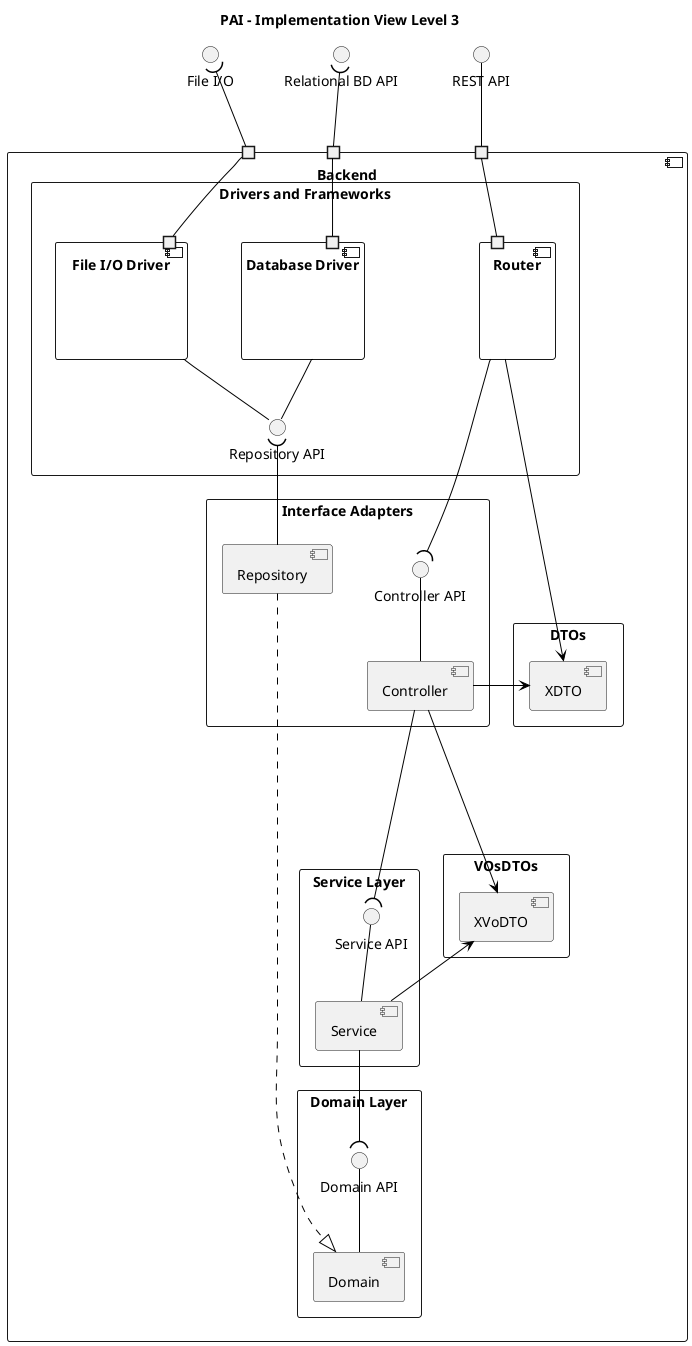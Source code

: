 @startuml

skinparam ArrowColor black
skinparam defaultTextAlignment center

title "PAI - Implementation View Level 3"

interface "REST API" as RESTAPI
interface "File I/O" as FileIO
interface "Relational BD API" as BDAPI

component "Backend" {
    portin " " as pRest
    portin " " as pFileIO
    portin " " as pBD

    ' ===== Drivers and Frameworks =====
    rectangle "Drivers and Frameworks" {
        component "Router" as Router {
            portin " " as pRouter
        }
        component "Database Driver" as DBD {
            portin " " as pDBD
        }
        component "File I/O Driver" as FIO {
            portin " " as pFIO
        }

        pRouter -up- pRest
        pDBD -up- pBD
        pFIO -up- pFileIO

        interface "Repository API" as IRepositoryAPI

        DBD -down- IRepositoryAPI
        FIO -down- IRepositoryAPI
    }
    ' ===== DTOs =====
    rectangle "DTOs" {
        component "XDTO"
    }

    ' ===== Interface Adapters =====
    rectangle "Interface Adapters" {
        component Repository
        component Controller

        interface "Controller API" as IControllerAPI

        Controller -up- IControllerAPI
    }

    ' ===== VOsDTOs =====
    rectangle "VOsDTOs" {
        component "XVoDTO"
    }

    ' ===== Service Layer =====
    rectangle "Service Layer" {
        component Service
        interface "Service API" as IServiceAPI

        Service -up- IServiceAPI
    }

    ' ===== Domain Layer =====
    rectangle "Domain Layer" {
        component Domain
        interface "Domain API" as IDomainAPI

        Domain -up- IDomainAPI
    }

    ' ===== External Interfaces =====
    pRest -up- RESTAPI
    pFileIO -up-( FileIO
    pBD -up-( BDAPI

    ' ===== Connections =====
    Router -up-( IControllerAPI
    Repository -up-( IRepositoryAPI

    Controller -right-( IServiceAPI
    Service -down-( IDomainAPI

    Repository -.|> Domain

    ' ===== DTO Interactions =====
    "XDTO" <--up-- Router
    "XDTO" <-- Controller

    "XVoDTO" <--up-- Controller
    "XVoDTO" <-- Service
}

@enduml
